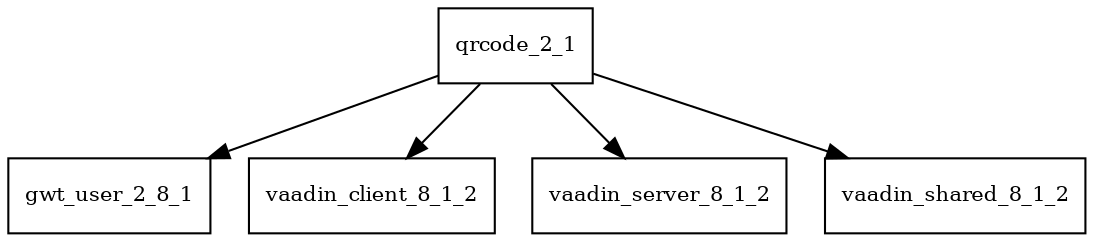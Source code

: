 digraph qrcode_2_1_dependencies {
  node [shape = box, fontsize=10.0];
  qrcode_2_1 -> gwt_user_2_8_1;
  qrcode_2_1 -> vaadin_client_8_1_2;
  qrcode_2_1 -> vaadin_server_8_1_2;
  qrcode_2_1 -> vaadin_shared_8_1_2;
}

